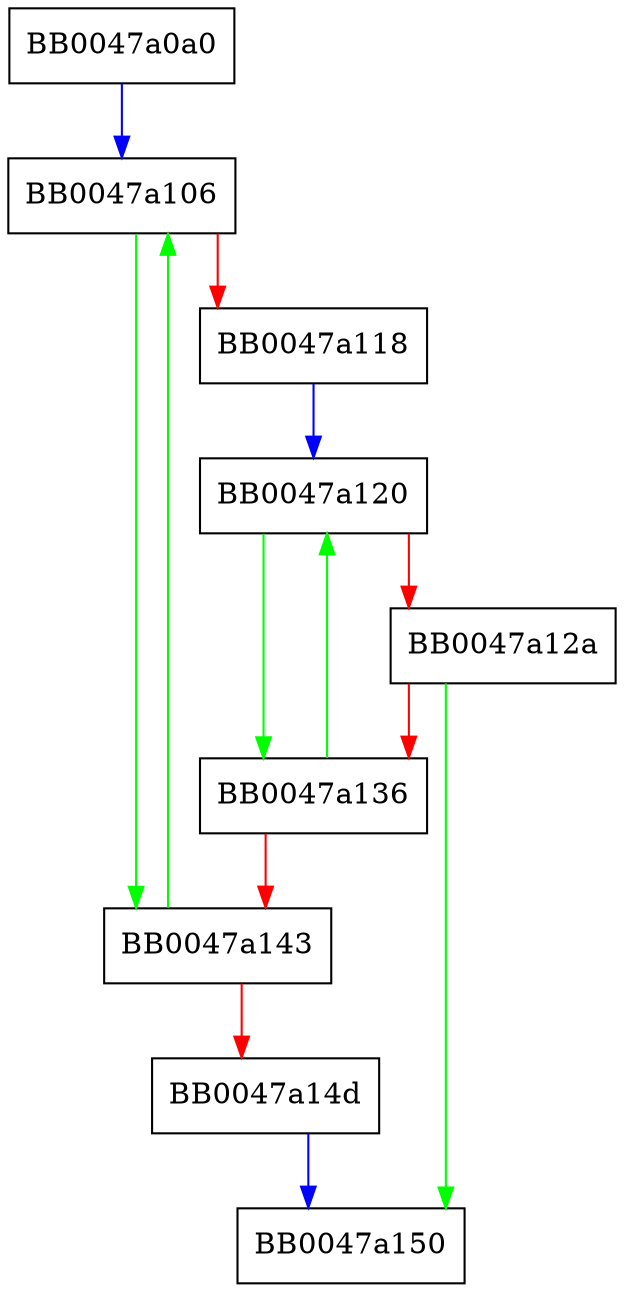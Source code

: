 digraph ssl3_get_cipher_by_std_name {
  node [shape="box"];
  graph [splines=ortho];
  BB0047a0a0 -> BB0047a106 [color="blue"];
  BB0047a106 -> BB0047a143 [color="green"];
  BB0047a106 -> BB0047a118 [color="red"];
  BB0047a118 -> BB0047a120 [color="blue"];
  BB0047a120 -> BB0047a136 [color="green"];
  BB0047a120 -> BB0047a12a [color="red"];
  BB0047a12a -> BB0047a150 [color="green"];
  BB0047a12a -> BB0047a136 [color="red"];
  BB0047a136 -> BB0047a120 [color="green"];
  BB0047a136 -> BB0047a143 [color="red"];
  BB0047a143 -> BB0047a106 [color="green"];
  BB0047a143 -> BB0047a14d [color="red"];
  BB0047a14d -> BB0047a150 [color="blue"];
}